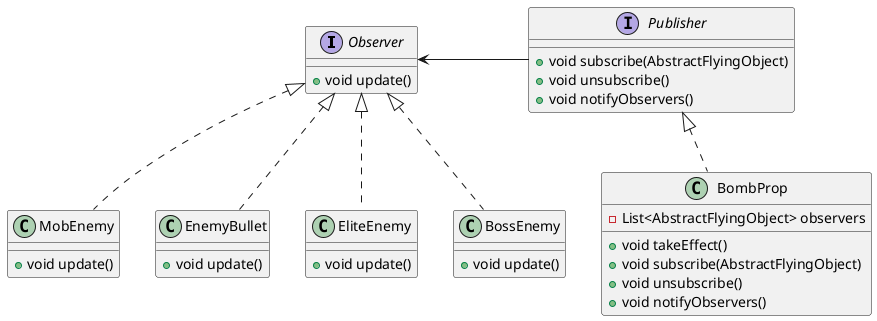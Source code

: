 @startuml
interface Observer {
+ void update()
}
class MobEnemy {

+ void update()
}
class EnemyBullet {
+ void update()
}
class EliteEnemy {
+ void update()
}
interface Publisher {
+ void subscribe(AbstractFlyingObject)
+ void unsubscribe()
+ void notifyObservers()
}
class BombProp {
- List<AbstractFlyingObject> observers
+ void takeEffect()
+ void subscribe(AbstractFlyingObject)
+ void unsubscribe()
+ void notifyObservers()
}
class BossEnemy {
+ void update()
}


Observer <|.. MobEnemy
Observer <|.. EnemyBullet
Observer <|.. EliteEnemy
Publisher <|.. BombProp
Observer <|.. BossEnemy
Observer <- Publisher
@enduml